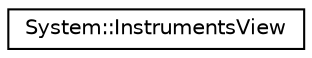 digraph G
{
  edge [fontname="Helvetica",fontsize="10",labelfontname="Helvetica",labelfontsize="10"];
  node [fontname="Helvetica",fontsize="10",shape=record];
  rankdir="LR";
  Node1 [label="System::InstrumentsView",height=0.2,width=0.4,color="black", fillcolor="white", style="filled",URL="$class_system_1_1_instruments_view.html"];
}
